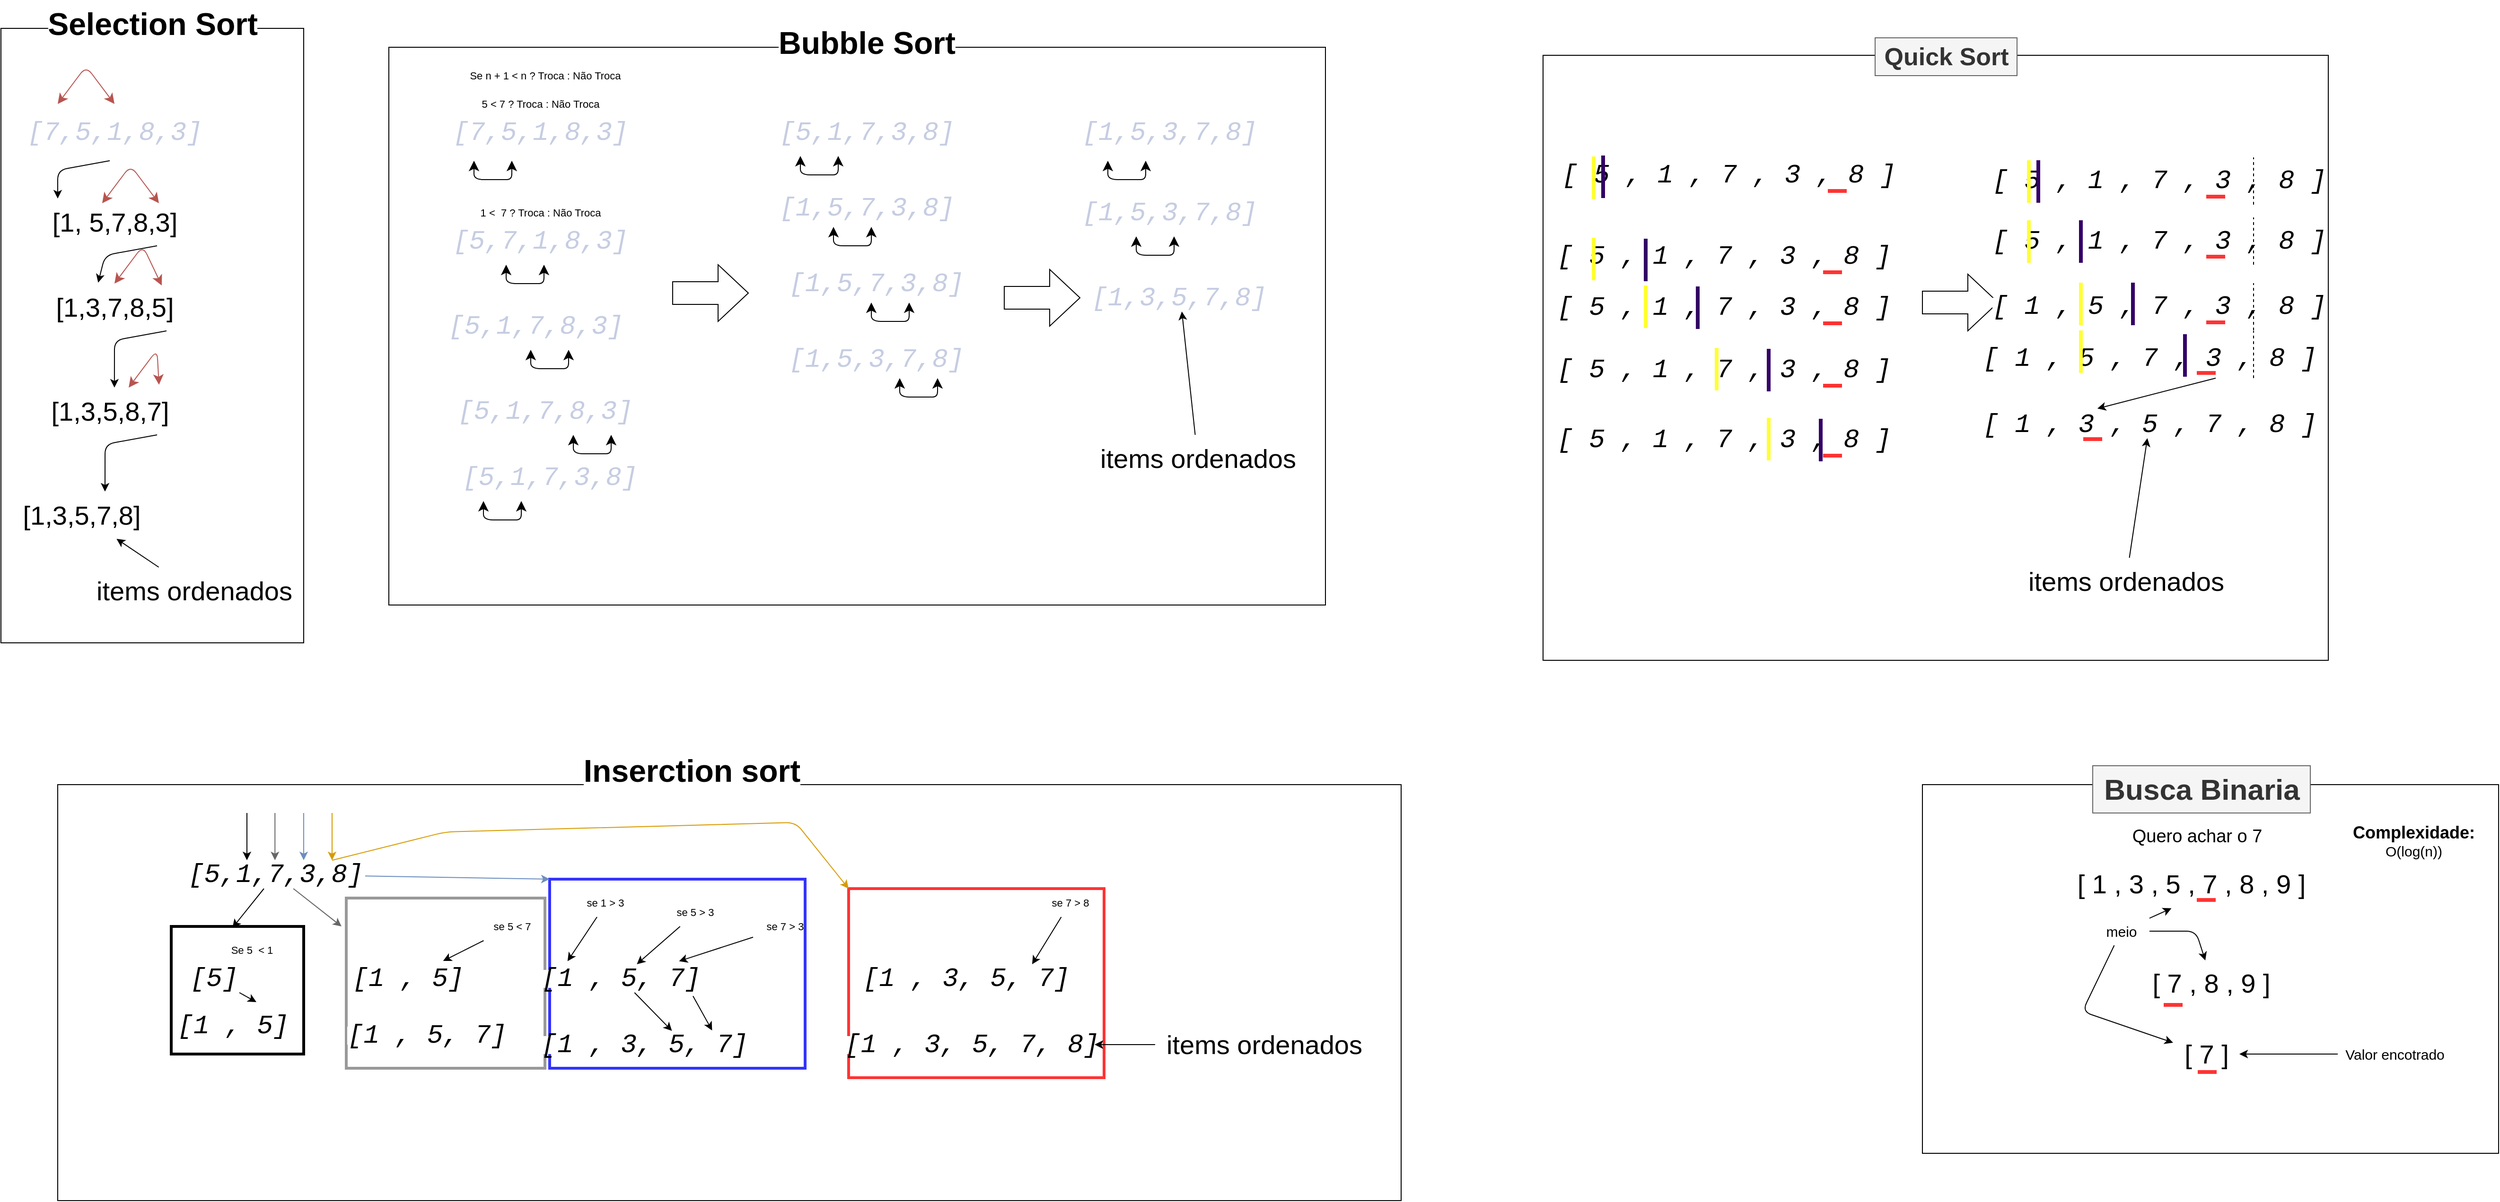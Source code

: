 <mxfile>
    <diagram id="7Xs3Dh6t4O_GCMgbwEb0" name="Página-1">
        <mxGraphModel dx="1800" dy="2355" grid="1" gridSize="10" guides="1" tooltips="1" connect="1" arrows="1" fold="1" page="1" pageScale="1" pageWidth="827" pageHeight="1169" math="0" shadow="0">
            <root>
                <mxCell id="0"/>
                <mxCell id="1" parent="0"/>
                <mxCell id="227" value="" style="whiteSpace=wrap;html=1;labelBackgroundColor=none;labelBorderColor=none;strokeWidth=1;fontSize=18;" parent="1" vertex="1">
                    <mxGeometry x="2241" y="820" width="609" height="390" as="geometry"/>
                </mxCell>
                <mxCell id="204" value="" style="rounded=0;whiteSpace=wrap;html=1;labelBackgroundColor=none;labelBorderColor=none;strokeWidth=1;fontSize=26;" parent="1" vertex="1">
                    <mxGeometry x="1840" y="48.5" width="830" height="640" as="geometry"/>
                </mxCell>
                <mxCell id="131" value="" style="whiteSpace=wrap;html=1;labelBackgroundColor=none;labelBorderColor=none;strokeWidth=1;fontSize=11;" parent="1" vertex="1">
                    <mxGeometry x="270" y="820" width="1420" height="440" as="geometry"/>
                </mxCell>
                <mxCell id="122" value="" style="whiteSpace=wrap;html=1;labelBackgroundColor=default;labelBorderColor=none;fontSize=11;fontColor=default;fillColor=none;strokeWidth=3;" parent="1" vertex="1">
                    <mxGeometry x="390" y="970" width="140" height="135" as="geometry"/>
                </mxCell>
                <mxCell id="123" value="" style="whiteSpace=wrap;html=1;labelBackgroundColor=default;labelBorderColor=none;fontSize=11;fontColor=#333333;fillColor=none;strokeWidth=3;strokeColor=#999999;" parent="1" vertex="1">
                    <mxGeometry x="575" y="940" width="210" height="180" as="geometry"/>
                </mxCell>
                <mxCell id="124" value="" style="whiteSpace=wrap;html=1;labelBackgroundColor=default;labelBorderColor=none;fontSize=11;fontColor=#333333;fillColor=none;strokeWidth=3;strokeColor=#3333FF;" parent="1" vertex="1">
                    <mxGeometry x="790" y="920" width="270" height="200" as="geometry"/>
                </mxCell>
                <mxCell id="125" value="" style="whiteSpace=wrap;html=1;labelBackgroundColor=default;labelBorderColor=none;fontSize=11;fontColor=#333333;fillColor=none;strokeWidth=3;strokeColor=#FF3333;" parent="1" vertex="1">
                    <mxGeometry x="1106" y="930" width="270" height="200" as="geometry"/>
                </mxCell>
                <mxCell id="55" value="" style="whiteSpace=wrap;html=1;labelBackgroundColor=default;labelBorderColor=none;fontSize=11;fontColor=none;" parent="1" vertex="1">
                    <mxGeometry x="210" y="20" width="320" height="650" as="geometry"/>
                </mxCell>
                <mxCell id="54" value="" style="whiteSpace=wrap;html=1;labelBackgroundColor=none;fontSize=11;fontColor=none;labelBorderColor=none;" parent="1" vertex="1">
                    <mxGeometry x="620" y="40" width="990" height="590" as="geometry"/>
                </mxCell>
                <mxCell id="5" value="&lt;div style=&quot;color: rgb(204, 208, 220); font-family: Consolas, &amp;quot;Courier New&amp;quot;, monospace; font-size: 28px; line-height: 19px;&quot;&gt;&lt;span style=&quot;color: rgb(198, 205, 226); font-style: italic; font-size: 28px;&quot;&gt;[7,5,1,8,3]&lt;/span&gt;&lt;/div&gt;" style="text;html=1;align=center;verticalAlign=middle;resizable=0;points=[];autosize=1;strokeColor=none;fillColor=none;fontSize=28;labelBackgroundColor=default;" parent="1" vertex="1">
                    <mxGeometry x="235" y="115" width="190" height="30" as="geometry"/>
                </mxCell>
                <mxCell id="6" value="" style="edgeStyle=none;orthogonalLoop=1;jettySize=auto;html=1;fontSize=28;fontColor=none;" parent="1" edge="1">
                    <mxGeometry width="100" relative="1" as="geometry">
                        <mxPoint x="325" y="160" as="sourcePoint"/>
                        <mxPoint x="270" y="200" as="targetPoint"/>
                        <Array as="points">
                            <mxPoint x="270" y="170"/>
                        </Array>
                    </mxGeometry>
                </mxCell>
                <mxCell id="7" value="[1, 5,7,8,3]" style="text;html=1;align=center;verticalAlign=middle;resizable=0;points=[];autosize=1;strokeColor=none;fillColor=none;fontSize=28;fontColor=none;" parent="1" vertex="1">
                    <mxGeometry x="250" y="200" width="160" height="50" as="geometry"/>
                </mxCell>
                <mxCell id="8" value="" style="edgeStyle=none;orthogonalLoop=1;jettySize=auto;html=1;endArrow=classic;startArrow=classic;endSize=8;startSize=8;fontSize=28;fontColor=none;fillColor=#f8cecc;strokeColor=#b85450;" parent="1" edge="1">
                    <mxGeometry width="100" relative="1" as="geometry">
                        <mxPoint x="270" y="100" as="sourcePoint"/>
                        <mxPoint x="330" y="100" as="targetPoint"/>
                        <Array as="points">
                            <mxPoint x="300" y="60"/>
                        </Array>
                    </mxGeometry>
                </mxCell>
                <mxCell id="9" value="" style="edgeStyle=none;orthogonalLoop=1;jettySize=auto;html=1;fontSize=28;fontColor=none;entryX=0.385;entryY=-0.021;entryDx=0;entryDy=0;entryPerimeter=0;" parent="1" target="10" edge="1">
                    <mxGeometry width="100" relative="1" as="geometry">
                        <mxPoint x="375" y="250" as="sourcePoint"/>
                        <mxPoint x="270" y="290" as="targetPoint"/>
                        <Array as="points">
                            <mxPoint x="320" y="260"/>
                        </Array>
                    </mxGeometry>
                </mxCell>
                <mxCell id="10" value="[1,3,7,8,5]" style="text;html=1;align=center;verticalAlign=middle;resizable=0;points=[];autosize=1;strokeColor=none;fillColor=none;fontSize=28;fontColor=none;" parent="1" vertex="1">
                    <mxGeometry x="255" y="290" width="150" height="50" as="geometry"/>
                </mxCell>
                <mxCell id="11" value="" style="edgeStyle=none;orthogonalLoop=1;jettySize=auto;html=1;fontSize=28;fontColor=none;entryX=0.533;entryY=0;entryDx=0;entryDy=0;entryPerimeter=0;" parent="1" target="12" edge="1">
                    <mxGeometry width="100" relative="1" as="geometry">
                        <mxPoint x="385" y="340" as="sourcePoint"/>
                        <mxPoint x="350" y="379" as="targetPoint"/>
                        <Array as="points">
                            <mxPoint x="330" y="350"/>
                        </Array>
                    </mxGeometry>
                </mxCell>
                <mxCell id="12" value="[1,3,5,8,7]" style="text;html=1;align=center;verticalAlign=middle;resizable=0;points=[];autosize=1;strokeColor=none;fillColor=none;fontSize=28;fontColor=none;" parent="1" vertex="1">
                    <mxGeometry x="250" y="400" width="150" height="50" as="geometry"/>
                </mxCell>
                <mxCell id="13" value="" style="edgeStyle=none;orthogonalLoop=1;jettySize=auto;html=1;endArrow=classic;startArrow=classic;endSize=8;startSize=8;fontSize=28;fontColor=none;fillColor=#f8cecc;strokeColor=#b85450;" parent="1" edge="1">
                    <mxGeometry width="100" relative="1" as="geometry">
                        <mxPoint x="317" y="205" as="sourcePoint"/>
                        <mxPoint x="377" y="205" as="targetPoint"/>
                        <Array as="points">
                            <mxPoint x="347" y="165"/>
                        </Array>
                    </mxGeometry>
                </mxCell>
                <mxCell id="14" value="" style="edgeStyle=none;orthogonalLoop=1;jettySize=auto;html=1;endArrow=classic;startArrow=classic;endSize=8;startSize=8;fontSize=28;fontColor=none;entryX=0.833;entryY=0.04;entryDx=0;entryDy=0;entryPerimeter=0;fillColor=#f8cecc;strokeColor=#b85450;" parent="1" target="10" edge="1">
                    <mxGeometry width="100" relative="1" as="geometry">
                        <mxPoint x="330" y="290" as="sourcePoint"/>
                        <mxPoint x="390" y="290" as="targetPoint"/>
                        <Array as="points">
                            <mxPoint x="360" y="250"/>
                        </Array>
                    </mxGeometry>
                </mxCell>
                <mxCell id="15" value="" style="edgeStyle=none;orthogonalLoop=1;jettySize=auto;html=1;endArrow=classic;startArrow=classic;endSize=8;startSize=8;fontSize=28;fontColor=none;entryX=0.847;entryY=-0.06;entryDx=0;entryDy=0;entryPerimeter=0;fillColor=#f8cecc;strokeColor=#b85450;" parent="1" target="12" edge="1">
                    <mxGeometry width="100" relative="1" as="geometry">
                        <mxPoint x="345" y="400" as="sourcePoint"/>
                        <mxPoint x="405" y="400" as="targetPoint"/>
                        <Array as="points">
                            <mxPoint x="375" y="360"/>
                        </Array>
                    </mxGeometry>
                </mxCell>
                <mxCell id="16" value="" style="edgeStyle=none;orthogonalLoop=1;jettySize=auto;html=1;fontSize=28;fontColor=none;entryX=0.533;entryY=0;entryDx=0;entryDy=0;entryPerimeter=0;" parent="1" edge="1">
                    <mxGeometry width="100" relative="1" as="geometry">
                        <mxPoint x="375.05" y="450" as="sourcePoint"/>
                        <mxPoint x="320.0" y="510" as="targetPoint"/>
                        <Array as="points">
                            <mxPoint x="320.05" y="460"/>
                        </Array>
                    </mxGeometry>
                </mxCell>
                <mxCell id="17" value="[1,3,5,7,8]" style="text;html=1;align=center;verticalAlign=middle;resizable=0;points=[];autosize=1;strokeColor=none;fillColor=none;fontSize=28;fontColor=none;" parent="1" vertex="1">
                    <mxGeometry x="220" y="510" width="150" height="50" as="geometry"/>
                </mxCell>
                <mxCell id="19" style="edgeStyle=none;html=1;fontSize=28;fontColor=none;" parent="1" source="18" target="17" edge="1">
                    <mxGeometry relative="1" as="geometry"/>
                </mxCell>
                <mxCell id="18" value="items ordenados&lt;br&gt;" style="text;html=1;align=center;verticalAlign=middle;resizable=0;points=[];autosize=1;strokeColor=none;fillColor=none;fontSize=28;fontColor=none;" parent="1" vertex="1">
                    <mxGeometry x="299" y="590" width="230" height="50" as="geometry"/>
                </mxCell>
                <mxCell id="20" value="Selection Sort" style="text;html=1;align=center;verticalAlign=middle;resizable=0;points=[];autosize=1;strokeColor=none;fillColor=none;fontSize=33;fontColor=default;fontStyle=1;labelBackgroundColor=default;" parent="1" vertex="1">
                    <mxGeometry x="250" y="-10" width="240" height="50" as="geometry"/>
                </mxCell>
                <mxCell id="21" value="Bubble Sort" style="text;html=1;align=center;verticalAlign=middle;resizable=0;points=[];autosize=1;strokeColor=none;fillColor=none;fontSize=33;fontColor=none;fontStyle=1;labelBackgroundColor=default;" parent="1" vertex="1">
                    <mxGeometry x="1020" y="10" width="210" height="50" as="geometry"/>
                </mxCell>
                <mxCell id="22" value="&lt;div style=&quot;color: rgb(204, 208, 220); font-family: Consolas, &amp;quot;Courier New&amp;quot;, monospace; font-size: 28px; line-height: 19px;&quot;&gt;&lt;span style=&quot;color: rgb(198, 205, 226); font-style: italic; font-size: 28px;&quot;&gt;[7,5,1,8,3]&lt;/span&gt;&lt;/div&gt;" style="text;html=1;align=center;verticalAlign=middle;resizable=0;points=[];autosize=1;strokeColor=none;fillColor=none;fontSize=28;labelBackgroundColor=default;" parent="1" vertex="1">
                    <mxGeometry x="685" y="115" width="190" height="30" as="geometry"/>
                </mxCell>
                <mxCell id="23" value="" style="edgeStyle=none;orthogonalLoop=1;jettySize=auto;html=1;endArrow=classic;startArrow=classic;endSize=8;startSize=8;fontSize=33;fontColor=none;" parent="1" edge="1">
                    <mxGeometry width="100" relative="1" as="geometry">
                        <mxPoint x="710" y="160" as="sourcePoint"/>
                        <mxPoint x="750" y="160" as="targetPoint"/>
                        <Array as="points">
                            <mxPoint x="710" y="180"/>
                            <mxPoint x="730" y="180"/>
                            <mxPoint x="750" y="180"/>
                        </Array>
                    </mxGeometry>
                </mxCell>
                <mxCell id="24" value="&lt;div style=&quot;color: rgb(204, 208, 220); font-family: Consolas, &amp;quot;Courier New&amp;quot;, monospace; font-size: 28px; line-height: 19px;&quot;&gt;&lt;span style=&quot;color: rgb(198, 205, 226); font-style: italic; font-size: 28px;&quot;&gt;[5,7,1,8,3]&lt;/span&gt;&lt;/div&gt;" style="text;html=1;align=center;verticalAlign=middle;resizable=0;points=[];autosize=1;strokeColor=none;fillColor=none;fontSize=28;labelBackgroundColor=default;" parent="1" vertex="1">
                    <mxGeometry x="685" y="230" width="190" height="30" as="geometry"/>
                </mxCell>
                <mxCell id="25" value="5 &amp;lt; 7 ? Troca : Não Troca" style="text;html=1;align=center;verticalAlign=middle;resizable=0;points=[];autosize=1;strokeColor=none;fillColor=none;fontSize=11;fontColor=none;" parent="1" vertex="1">
                    <mxGeometry x="705" y="85" width="150" height="30" as="geometry"/>
                </mxCell>
                <mxCell id="26" value="" style="edgeStyle=none;orthogonalLoop=1;jettySize=auto;html=1;endArrow=classic;startArrow=classic;endSize=8;startSize=8;fontSize=33;fontColor=none;" parent="1" edge="1">
                    <mxGeometry width="100" relative="1" as="geometry">
                        <mxPoint x="744" y="270" as="sourcePoint"/>
                        <mxPoint x="784" y="270" as="targetPoint"/>
                        <Array as="points">
                            <mxPoint x="744" y="290"/>
                            <mxPoint x="764" y="290"/>
                            <mxPoint x="784" y="290"/>
                        </Array>
                    </mxGeometry>
                </mxCell>
                <mxCell id="27" value="1 &amp;lt;&amp;nbsp; 7 ? Troca : Não Troca" style="text;html=1;align=center;verticalAlign=middle;resizable=0;points=[];autosize=1;strokeColor=none;fillColor=none;fontSize=11;fontColor=none;" parent="1" vertex="1">
                    <mxGeometry x="705" y="200" width="150" height="30" as="geometry"/>
                </mxCell>
                <mxCell id="28" value="Se n + 1 &amp;lt; n ? Troca : Não Troca" style="text;html=1;align=center;verticalAlign=middle;resizable=0;points=[];autosize=1;strokeColor=none;fillColor=none;fontSize=11;fontColor=none;" parent="1" vertex="1">
                    <mxGeometry x="695" y="55" width="180" height="30" as="geometry"/>
                </mxCell>
                <mxCell id="29" value="&lt;div style=&quot;color: rgb(204, 208, 220); font-family: Consolas, &amp;quot;Courier New&amp;quot;, monospace; font-size: 28px; line-height: 19px;&quot;&gt;&lt;span style=&quot;color: rgb(198, 205, 226); font-style: italic; font-size: 28px;&quot;&gt;[5,1,7,8,3]&lt;/span&gt;&lt;/div&gt;" style="text;html=1;align=center;verticalAlign=middle;resizable=0;points=[];autosize=1;strokeColor=none;fillColor=none;fontSize=28;labelBackgroundColor=default;" parent="1" vertex="1">
                    <mxGeometry x="680" y="320" width="190" height="30" as="geometry"/>
                </mxCell>
                <mxCell id="30" value="" style="edgeStyle=none;orthogonalLoop=1;jettySize=auto;html=1;endArrow=classic;startArrow=classic;endSize=8;startSize=8;fontSize=33;fontColor=none;" parent="1" edge="1">
                    <mxGeometry width="100" relative="1" as="geometry">
                        <mxPoint x="770" y="360" as="sourcePoint"/>
                        <mxPoint x="810" y="360" as="targetPoint"/>
                        <Array as="points">
                            <mxPoint x="770" y="380"/>
                            <mxPoint x="790" y="380"/>
                            <mxPoint x="810" y="380"/>
                        </Array>
                    </mxGeometry>
                </mxCell>
                <mxCell id="31" value="&lt;div style=&quot;color: rgb(204, 208, 220); font-family: Consolas, &amp;quot;Courier New&amp;quot;, monospace; font-size: 28px; line-height: 19px;&quot;&gt;&lt;span style=&quot;color: rgb(198, 205, 226); font-style: italic; font-size: 28px;&quot;&gt;[5,1,7,8,3]&lt;/span&gt;&lt;/div&gt;" style="text;html=1;align=center;verticalAlign=middle;resizable=0;points=[];autosize=1;strokeColor=none;fillColor=none;fontSize=28;labelBackgroundColor=default;" parent="1" vertex="1">
                    <mxGeometry x="690" y="410" width="190" height="30" as="geometry"/>
                </mxCell>
                <mxCell id="32" value="" style="edgeStyle=none;orthogonalLoop=1;jettySize=auto;html=1;endArrow=classic;startArrow=classic;endSize=8;startSize=8;fontSize=33;fontColor=none;" parent="1" edge="1">
                    <mxGeometry width="100" relative="1" as="geometry">
                        <mxPoint x="815" y="450" as="sourcePoint"/>
                        <mxPoint x="855" y="450" as="targetPoint"/>
                        <Array as="points">
                            <mxPoint x="815" y="470"/>
                            <mxPoint x="835" y="470"/>
                            <mxPoint x="855" y="470"/>
                        </Array>
                    </mxGeometry>
                </mxCell>
                <mxCell id="33" value="&lt;div style=&quot;color: rgb(204, 208, 220); font-family: Consolas, &amp;quot;Courier New&amp;quot;, monospace; font-size: 28px; line-height: 19px;&quot;&gt;&lt;span style=&quot;color: rgb(198, 205, 226); font-style: italic; font-size: 28px;&quot;&gt;[5,1,7,3,8]&lt;/span&gt;&lt;/div&gt;" style="text;html=1;align=center;verticalAlign=middle;resizable=0;points=[];autosize=1;strokeColor=none;fillColor=none;fontSize=28;labelBackgroundColor=default;" parent="1" vertex="1">
                    <mxGeometry x="695" y="480" width="190" height="30" as="geometry"/>
                </mxCell>
                <mxCell id="34" value="" style="edgeStyle=none;orthogonalLoop=1;jettySize=auto;html=1;endArrow=classic;startArrow=classic;endSize=8;startSize=8;fontSize=33;fontColor=none;" parent="1" edge="1">
                    <mxGeometry width="100" relative="1" as="geometry">
                        <mxPoint x="720" y="520" as="sourcePoint"/>
                        <mxPoint x="760" y="520" as="targetPoint"/>
                        <Array as="points">
                            <mxPoint x="720" y="540"/>
                            <mxPoint x="740" y="540"/>
                            <mxPoint x="760" y="540"/>
                        </Array>
                    </mxGeometry>
                </mxCell>
                <mxCell id="35" value="" style="shape=singleArrow;whiteSpace=wrap;html=1;arrowWidth=0.4;arrowSize=0.4;labelBackgroundColor=default;fontSize=11;fontColor=none;" parent="1" vertex="1">
                    <mxGeometry x="920" y="270" width="80" height="60" as="geometry"/>
                </mxCell>
                <mxCell id="36" value="&lt;div style=&quot;color: rgb(204, 208, 220); font-family: Consolas, &amp;quot;Courier New&amp;quot;, monospace; font-size: 28px; line-height: 19px;&quot;&gt;&lt;span style=&quot;color: rgb(198, 205, 226); font-style: italic; font-size: 28px;&quot;&gt;[5,1,7,3,8]&lt;/span&gt;&lt;/div&gt;" style="text;html=1;align=center;verticalAlign=middle;resizable=0;points=[];autosize=1;strokeColor=none;fillColor=none;fontSize=28;labelBackgroundColor=default;" parent="1" vertex="1">
                    <mxGeometry x="1030" y="115" width="190" height="30" as="geometry"/>
                </mxCell>
                <mxCell id="37" value="" style="edgeStyle=none;orthogonalLoop=1;jettySize=auto;html=1;endArrow=classic;startArrow=classic;endSize=8;startSize=8;fontSize=33;fontColor=none;" parent="1" edge="1">
                    <mxGeometry width="100" relative="1" as="geometry">
                        <mxPoint x="1055" y="155" as="sourcePoint"/>
                        <mxPoint x="1095" y="155" as="targetPoint"/>
                        <Array as="points">
                            <mxPoint x="1055" y="175"/>
                            <mxPoint x="1075" y="175"/>
                            <mxPoint x="1095" y="175"/>
                        </Array>
                    </mxGeometry>
                </mxCell>
                <mxCell id="38" value="&lt;div style=&quot;color: rgb(204, 208, 220); font-family: Consolas, &amp;quot;Courier New&amp;quot;, monospace; font-size: 28px; line-height: 19px;&quot;&gt;&lt;span style=&quot;color: rgb(198, 205, 226); font-style: italic; font-size: 28px;&quot;&gt;[1,5,7,3,8]&lt;/span&gt;&lt;/div&gt;" style="text;html=1;align=center;verticalAlign=middle;resizable=0;points=[];autosize=1;strokeColor=none;fillColor=none;fontSize=28;labelBackgroundColor=default;" parent="1" vertex="1">
                    <mxGeometry x="1030" y="195" width="190" height="30" as="geometry"/>
                </mxCell>
                <mxCell id="39" value="" style="edgeStyle=none;orthogonalLoop=1;jettySize=auto;html=1;endArrow=classic;startArrow=classic;endSize=8;startSize=8;fontSize=33;fontColor=none;" parent="1" edge="1">
                    <mxGeometry width="100" relative="1" as="geometry">
                        <mxPoint x="1090" y="230" as="sourcePoint"/>
                        <mxPoint x="1130" y="230" as="targetPoint"/>
                        <Array as="points">
                            <mxPoint x="1090" y="250"/>
                            <mxPoint x="1110" y="250"/>
                            <mxPoint x="1130" y="250"/>
                        </Array>
                    </mxGeometry>
                </mxCell>
                <mxCell id="41" value="&lt;div style=&quot;color: rgb(204, 208, 220); font-family: Consolas, &amp;quot;Courier New&amp;quot;, monospace; font-size: 28px; line-height: 19px;&quot;&gt;&lt;span style=&quot;color: rgb(198, 205, 226); font-style: italic; font-size: 28px;&quot;&gt;[1,5,7,3,8]&lt;/span&gt;&lt;/div&gt;" style="text;html=1;align=center;verticalAlign=middle;resizable=0;points=[];autosize=1;strokeColor=none;fillColor=none;fontSize=28;labelBackgroundColor=default;" parent="1" vertex="1">
                    <mxGeometry x="1040" y="275" width="190" height="30" as="geometry"/>
                </mxCell>
                <mxCell id="42" value="" style="edgeStyle=none;orthogonalLoop=1;jettySize=auto;html=1;endArrow=classic;startArrow=classic;endSize=8;startSize=8;fontSize=33;fontColor=none;" parent="1" edge="1">
                    <mxGeometry width="100" relative="1" as="geometry">
                        <mxPoint x="1130" y="310" as="sourcePoint"/>
                        <mxPoint x="1170" y="310" as="targetPoint"/>
                        <Array as="points">
                            <mxPoint x="1130" y="330"/>
                            <mxPoint x="1150" y="330"/>
                            <mxPoint x="1170" y="330"/>
                        </Array>
                    </mxGeometry>
                </mxCell>
                <mxCell id="43" value="&lt;div style=&quot;color: rgb(204, 208, 220); font-family: Consolas, &amp;quot;Courier New&amp;quot;, monospace; font-size: 28px; line-height: 19px;&quot;&gt;&lt;span style=&quot;color: rgb(198, 205, 226); font-style: italic; font-size: 28px;&quot;&gt;[1,5,3,7,8]&lt;/span&gt;&lt;/div&gt;" style="text;html=1;align=center;verticalAlign=middle;resizable=0;points=[];autosize=1;strokeColor=none;fillColor=none;fontSize=28;labelBackgroundColor=default;" parent="1" vertex="1">
                    <mxGeometry x="1040" y="355" width="190" height="30" as="geometry"/>
                </mxCell>
                <mxCell id="44" value="" style="edgeStyle=none;orthogonalLoop=1;jettySize=auto;html=1;endArrow=classic;startArrow=classic;endSize=8;startSize=8;fontSize=33;fontColor=none;" parent="1" edge="1">
                    <mxGeometry width="100" relative="1" as="geometry">
                        <mxPoint x="1160" y="390" as="sourcePoint"/>
                        <mxPoint x="1200" y="390" as="targetPoint"/>
                        <Array as="points">
                            <mxPoint x="1160" y="410"/>
                            <mxPoint x="1180" y="410"/>
                            <mxPoint x="1200" y="410"/>
                        </Array>
                    </mxGeometry>
                </mxCell>
                <mxCell id="45" value="" style="shape=singleArrow;whiteSpace=wrap;html=1;arrowWidth=0.4;arrowSize=0.4;labelBackgroundColor=default;fontSize=11;fontColor=none;" parent="1" vertex="1">
                    <mxGeometry x="1270.5" y="275" width="80" height="60" as="geometry"/>
                </mxCell>
                <mxCell id="46" value="&lt;div style=&quot;color: rgb(204, 208, 220); font-family: Consolas, &amp;quot;Courier New&amp;quot;, monospace; font-size: 28px; line-height: 19px;&quot;&gt;&lt;span style=&quot;color: rgb(198, 205, 226); font-style: italic; font-size: 28px;&quot;&gt;[1,5,3,7,8]&lt;/span&gt;&lt;/div&gt;" style="text;html=1;align=center;verticalAlign=middle;resizable=0;points=[];autosize=1;strokeColor=none;fillColor=none;fontSize=28;labelBackgroundColor=default;" parent="1" vertex="1">
                    <mxGeometry x="1350" y="115" width="190" height="30" as="geometry"/>
                </mxCell>
                <mxCell id="47" value="" style="edgeStyle=none;orthogonalLoop=1;jettySize=auto;html=1;endArrow=classic;startArrow=classic;endSize=8;startSize=8;fontSize=33;fontColor=none;" parent="1" edge="1">
                    <mxGeometry width="100" relative="1" as="geometry">
                        <mxPoint x="1380.0" y="160" as="sourcePoint"/>
                        <mxPoint x="1420.0" y="160" as="targetPoint"/>
                        <Array as="points">
                            <mxPoint x="1380" y="180"/>
                            <mxPoint x="1400" y="180"/>
                            <mxPoint x="1420" y="180"/>
                        </Array>
                    </mxGeometry>
                </mxCell>
                <mxCell id="48" value="&lt;div style=&quot;color: rgb(204, 208, 220); font-family: Consolas, &amp;quot;Courier New&amp;quot;, monospace; font-size: 28px; line-height: 19px;&quot;&gt;&lt;span style=&quot;color: rgb(198, 205, 226); font-style: italic; font-size: 28px;&quot;&gt;[1,5,3,7,8]&lt;/span&gt;&lt;/div&gt;" style="text;html=1;align=center;verticalAlign=middle;resizable=0;points=[];autosize=1;strokeColor=none;fillColor=none;fontSize=28;labelBackgroundColor=default;" parent="1" vertex="1">
                    <mxGeometry x="1350" y="200" width="190" height="30" as="geometry"/>
                </mxCell>
                <mxCell id="49" value="" style="edgeStyle=none;orthogonalLoop=1;jettySize=auto;html=1;endArrow=classic;startArrow=classic;endSize=8;startSize=8;fontSize=33;fontColor=none;" parent="1" edge="1">
                    <mxGeometry width="100" relative="1" as="geometry">
                        <mxPoint x="1410" y="240" as="sourcePoint"/>
                        <mxPoint x="1450" y="240" as="targetPoint"/>
                        <Array as="points">
                            <mxPoint x="1410" y="260"/>
                            <mxPoint x="1430" y="260"/>
                            <mxPoint x="1450" y="260"/>
                        </Array>
                    </mxGeometry>
                </mxCell>
                <mxCell id="50" value="&lt;div style=&quot;color: rgb(204, 208, 220); font-family: Consolas, &amp;quot;Courier New&amp;quot;, monospace; font-size: 28px; line-height: 19px;&quot;&gt;&lt;span style=&quot;color: rgb(198, 205, 226); font-style: italic; font-size: 28px;&quot;&gt;[1,3,5,7,8]&lt;/span&gt;&lt;/div&gt;" style="text;html=1;align=center;verticalAlign=middle;resizable=0;points=[];autosize=1;strokeColor=none;fillColor=none;fontSize=28;labelBackgroundColor=default;" parent="1" vertex="1">
                    <mxGeometry x="1360" y="290" width="190" height="30" as="geometry"/>
                </mxCell>
                <mxCell id="53" style="edgeStyle=none;html=1;entryX=0.517;entryY=0.984;entryDx=0;entryDy=0;entryPerimeter=0;fontSize=11;fontColor=none;" parent="1" source="52" target="50" edge="1">
                    <mxGeometry relative="1" as="geometry"/>
                </mxCell>
                <mxCell id="52" value="items ordenados&lt;br&gt;" style="text;html=1;align=center;verticalAlign=middle;resizable=0;points=[];autosize=1;strokeColor=none;fillColor=none;fontSize=28;fontColor=none;" parent="1" vertex="1">
                    <mxGeometry x="1360" y="450" width="230" height="50" as="geometry"/>
                </mxCell>
                <mxCell id="58" value="Inserction sort" style="text;html=1;align=center;verticalAlign=middle;resizable=0;points=[];autosize=1;strokeColor=none;fillColor=none;fontSize=33;fontColor=none;fontStyle=1;labelBackgroundColor=default;" parent="1" vertex="1">
                    <mxGeometry x="815" y="780" width="250" height="50" as="geometry"/>
                </mxCell>
                <mxCell id="127" style="edgeStyle=none;html=1;entryX=0.462;entryY=0.011;entryDx=0;entryDy=0;entryPerimeter=0;fontSize=11;fontColor=default;" parent="1" source="89" target="122" edge="1">
                    <mxGeometry relative="1" as="geometry"/>
                </mxCell>
                <mxCell id="128" style="edgeStyle=none;html=1;fontSize=11;fontColor=default;fillColor=#f5f5f5;strokeColor=#666666;" parent="1" source="89" edge="1">
                    <mxGeometry relative="1" as="geometry">
                        <mxPoint x="570" y="970" as="targetPoint"/>
                    </mxGeometry>
                </mxCell>
                <mxCell id="129" style="edgeStyle=none;html=1;entryX=0;entryY=0;entryDx=0;entryDy=0;fontSize=11;fontColor=default;fillColor=#dae8fc;strokeColor=#6c8ebf;" parent="1" source="89" target="124" edge="1">
                    <mxGeometry relative="1" as="geometry"/>
                </mxCell>
                <mxCell id="130" style="edgeStyle=none;html=1;fontSize=11;fontColor=default;entryX=0;entryY=0;entryDx=0;entryDy=0;fillColor=#ffe6cc;strokeColor=#d79b00;" parent="1" source="89" target="125" edge="1">
                    <mxGeometry relative="1" as="geometry">
                        <mxPoint x="920" y="890" as="targetPoint"/>
                        <Array as="points">
                            <mxPoint x="680" y="870"/>
                            <mxPoint x="1050" y="860"/>
                        </Array>
                    </mxGeometry>
                </mxCell>
                <mxCell id="89" value="&lt;div style=&quot;font-family: Consolas, &amp;quot;Courier New&amp;quot;, monospace; font-size: 28px; line-height: 19px;&quot;&gt;&lt;span style=&quot;font-style: italic; font-size: 28px;&quot;&gt;[5,1,7,3,8]&lt;/span&gt;&lt;/div&gt;" style="text;html=1;align=center;verticalAlign=middle;resizable=0;points=[];autosize=1;strokeColor=none;fillColor=none;fontSize=28;labelBackgroundColor=default;fontColor=default;" parent="1" vertex="1">
                    <mxGeometry x="405" y="900" width="190" height="30" as="geometry"/>
                </mxCell>
                <mxCell id="96" style="edgeStyle=none;html=1;fontSize=11;fontColor=default;" parent="1" source="90" edge="1">
                    <mxGeometry relative="1" as="geometry">
                        <mxPoint x="480" y="1050" as="targetPoint"/>
                    </mxGeometry>
                </mxCell>
                <mxCell id="90" value="&lt;div style=&quot;font-family: Consolas, &amp;quot;Courier New&amp;quot;, monospace; font-size: 28px; line-height: 19px;&quot;&gt;&lt;span style=&quot;font-style: italic; font-size: 28px;&quot;&gt;[5]&lt;/span&gt;&lt;/div&gt;" style="text;html=1;align=center;verticalAlign=middle;resizable=0;points=[];autosize=1;strokeColor=none;fillColor=none;fontSize=28;labelBackgroundColor=default;fontColor=default;" parent="1" vertex="1">
                    <mxGeometry x="400" y="1010" width="70" height="30" as="geometry"/>
                </mxCell>
                <mxCell id="93" value="" style="edgeStyle=none;orthogonalLoop=1;jettySize=auto;html=1;fontSize=11;fontColor=default;" parent="1" edge="1">
                    <mxGeometry width="100" relative="1" as="geometry">
                        <mxPoint x="470" y="850" as="sourcePoint"/>
                        <mxPoint x="470" y="900" as="targetPoint"/>
                        <Array as="points"/>
                    </mxGeometry>
                </mxCell>
                <mxCell id="94" value="Se 5&amp;nbsp; &amp;lt; 1" style="text;html=1;align=center;verticalAlign=middle;resizable=0;points=[];autosize=1;strokeColor=none;fillColor=none;fontSize=11;fontColor=default;" parent="1" vertex="1">
                    <mxGeometry x="440" y="980" width="70" height="30" as="geometry"/>
                </mxCell>
                <mxCell id="95" value="&lt;div style=&quot;font-family: Consolas, &amp;quot;Courier New&amp;quot;, monospace; font-size: 28px; line-height: 19px;&quot;&gt;&lt;span style=&quot;font-style: italic; font-size: 28px;&quot;&gt;[1 , 5]&lt;/span&gt;&lt;/div&gt;" style="text;html=1;align=center;verticalAlign=middle;resizable=0;points=[];autosize=1;strokeColor=none;fillColor=none;fontSize=28;labelBackgroundColor=default;fontColor=default;" parent="1" vertex="1">
                    <mxGeometry x="390" y="1060" width="130" height="30" as="geometry"/>
                </mxCell>
                <mxCell id="97" value="" style="edgeStyle=none;orthogonalLoop=1;jettySize=auto;html=1;fontSize=11;fontColor=default;fillColor=#f5f5f5;strokeColor=#666666;" parent="1" edge="1">
                    <mxGeometry width="100" relative="1" as="geometry">
                        <mxPoint x="499.63" y="850" as="sourcePoint"/>
                        <mxPoint x="499.63" y="900" as="targetPoint"/>
                        <Array as="points"/>
                    </mxGeometry>
                </mxCell>
                <mxCell id="99" value="&lt;div style=&quot;font-family: Consolas, &amp;quot;Courier New&amp;quot;, monospace; font-size: 28px; line-height: 19px;&quot;&gt;&lt;span style=&quot;font-style: italic; font-size: 28px;&quot;&gt;[1 , 5]&lt;/span&gt;&lt;/div&gt;" style="text;html=1;align=center;verticalAlign=middle;resizable=0;points=[];autosize=1;strokeColor=none;fillColor=none;fontSize=28;labelBackgroundColor=default;fontColor=default;" parent="1" vertex="1">
                    <mxGeometry x="575" y="1010" width="130" height="30" as="geometry"/>
                </mxCell>
                <mxCell id="101" style="edgeStyle=none;html=1;entryX=0.787;entryY=-0.115;entryDx=0;entryDy=0;entryPerimeter=0;fontSize=11;fontColor=default;" parent="1" source="100" target="99" edge="1">
                    <mxGeometry relative="1" as="geometry"/>
                </mxCell>
                <mxCell id="100" value="se 5 &amp;lt; 7" style="text;html=1;align=center;verticalAlign=middle;resizable=0;points=[];autosize=1;strokeColor=none;fillColor=none;fontSize=11;fontColor=default;" parent="1" vertex="1">
                    <mxGeometry x="720" y="955" width="60" height="30" as="geometry"/>
                </mxCell>
                <mxCell id="102" value="&lt;div style=&quot;font-family: Consolas, &amp;quot;Courier New&amp;quot;, monospace; font-size: 28px; line-height: 19px;&quot;&gt;&lt;span style=&quot;font-style: italic; font-size: 28px;&quot;&gt;[1 , 5, 7]&lt;/span&gt;&lt;/div&gt;" style="text;html=1;align=center;verticalAlign=middle;resizable=0;points=[];autosize=1;strokeColor=none;fillColor=none;fontSize=28;labelBackgroundColor=default;fontColor=default;" parent="1" vertex="1">
                    <mxGeometry x="575" y="1070" width="170" height="30" as="geometry"/>
                </mxCell>
                <mxCell id="103" value="" style="edgeStyle=none;orthogonalLoop=1;jettySize=auto;html=1;fontSize=11;fontColor=default;fillColor=#dae8fc;strokeColor=#6c8ebf;" parent="1" edge="1">
                    <mxGeometry width="100" relative="1" as="geometry">
                        <mxPoint x="530.0" y="850" as="sourcePoint"/>
                        <mxPoint x="530.0" y="900" as="targetPoint"/>
                        <Array as="points"/>
                    </mxGeometry>
                </mxCell>
                <mxCell id="112" style="edgeStyle=none;html=1;entryX=0.633;entryY=0.016;entryDx=0;entryDy=0;entryPerimeter=0;fontSize=11;fontColor=default;" parent="1" source="104" target="111" edge="1">
                    <mxGeometry relative="1" as="geometry"/>
                </mxCell>
                <mxCell id="104" value="&lt;div style=&quot;font-family: Consolas, &amp;quot;Courier New&amp;quot;, monospace; font-size: 28px; line-height: 19px;&quot;&gt;&lt;span style=&quot;font-style: italic; font-size: 28px;&quot;&gt;[1 , 5, 7]&lt;/span&gt;&lt;/div&gt;" style="text;html=1;align=center;verticalAlign=middle;resizable=0;points=[];autosize=1;strokeColor=none;fillColor=none;fontSize=28;labelBackgroundColor=default;fontColor=default;" parent="1" vertex="1">
                    <mxGeometry x="780" y="1010" width="170" height="30" as="geometry"/>
                </mxCell>
                <mxCell id="106" style="edgeStyle=none;html=1;entryX=0.863;entryY=-0.107;entryDx=0;entryDy=0;entryPerimeter=0;fontSize=11;fontColor=default;" parent="1" source="105" target="104" edge="1">
                    <mxGeometry relative="1" as="geometry"/>
                </mxCell>
                <mxCell id="105" value="se 7 &amp;gt; 3&amp;nbsp;" style="text;html=1;align=center;verticalAlign=middle;resizable=0;points=[];autosize=1;strokeColor=none;fillColor=none;fontSize=11;fontColor=default;" parent="1" vertex="1">
                    <mxGeometry x="1005" y="955" width="70" height="30" as="geometry"/>
                </mxCell>
                <mxCell id="108" style="edgeStyle=none;html=1;fontSize=11;fontColor=default;" parent="1" source="107" target="104" edge="1">
                    <mxGeometry relative="1" as="geometry"/>
                </mxCell>
                <mxCell id="107" value="se 5 &amp;gt; 3&amp;nbsp;" style="text;html=1;align=center;verticalAlign=middle;resizable=0;points=[];autosize=1;strokeColor=none;fillColor=none;fontSize=11;fontColor=default;" parent="1" vertex="1">
                    <mxGeometry x="910" y="940" width="70" height="30" as="geometry"/>
                </mxCell>
                <mxCell id="110" style="edgeStyle=none;html=1;entryX=0.17;entryY=-0.107;entryDx=0;entryDy=0;entryPerimeter=0;fontSize=11;fontColor=default;" parent="1" source="109" target="104" edge="1">
                    <mxGeometry relative="1" as="geometry"/>
                </mxCell>
                <mxCell id="109" value="se 1 &amp;gt; 3&amp;nbsp;" style="text;html=1;align=center;verticalAlign=middle;resizable=0;points=[];autosize=1;strokeColor=none;fillColor=none;fontSize=11;fontColor=default;" parent="1" vertex="1">
                    <mxGeometry x="815" y="930" width="70" height="30" as="geometry"/>
                </mxCell>
                <mxCell id="111" value="&lt;div style=&quot;font-family: Consolas, &amp;quot;Courier New&amp;quot;, monospace; font-size: 28px; line-height: 19px;&quot;&gt;&lt;span style=&quot;font-style: italic; font-size: 28px;&quot;&gt;[1 , 3, 5, 7]&lt;/span&gt;&lt;/div&gt;" style="text;html=1;align=center;verticalAlign=middle;resizable=0;points=[];autosize=1;strokeColor=none;fillColor=none;fontSize=28;labelBackgroundColor=default;fontColor=default;" parent="1" vertex="1">
                    <mxGeometry x="780" y="1080" width="220" height="30" as="geometry"/>
                </mxCell>
                <mxCell id="114" style="edgeStyle=none;html=1;entryX=0.863;entryY=-0.107;entryDx=0;entryDy=0;entryPerimeter=0;fontSize=11;fontColor=default;exitX=0.95;exitY=1.121;exitDx=0;exitDy=0;exitPerimeter=0;" parent="1" source="104" edge="1">
                    <mxGeometry relative="1" as="geometry">
                        <mxPoint x="1040" y="1054.576" as="sourcePoint"/>
                        <mxPoint x="961.71" y="1080" as="targetPoint"/>
                    </mxGeometry>
                </mxCell>
                <mxCell id="115" value="" style="edgeStyle=none;orthogonalLoop=1;jettySize=auto;html=1;fontSize=11;fontColor=default;fillColor=#ffe6cc;strokeColor=#d79b00;" parent="1" edge="1">
                    <mxGeometry width="100" relative="1" as="geometry">
                        <mxPoint x="560" y="850" as="sourcePoint"/>
                        <mxPoint x="560" y="900" as="targetPoint"/>
                        <Array as="points"/>
                    </mxGeometry>
                </mxCell>
                <mxCell id="116" value="&lt;div style=&quot;font-family: Consolas, &amp;quot;Courier New&amp;quot;, monospace; font-size: 28px; line-height: 19px;&quot;&gt;&lt;span style=&quot;font-style: italic; font-size: 28px;&quot;&gt;[1 , 3, 5, 7]&lt;/span&gt;&lt;/div&gt;" style="text;html=1;align=center;verticalAlign=middle;resizable=0;points=[];autosize=1;strokeColor=none;fillColor=none;fontSize=28;labelBackgroundColor=default;fontColor=default;" parent="1" vertex="1">
                    <mxGeometry x="1120" y="1010" width="220" height="30" as="geometry"/>
                </mxCell>
                <mxCell id="118" style="edgeStyle=none;html=1;fontSize=11;fontColor=default;entryX=0.818;entryY=0;entryDx=0;entryDy=0;entryPerimeter=0;" parent="1" source="117" target="116" edge="1">
                    <mxGeometry relative="1" as="geometry"/>
                </mxCell>
                <mxCell id="117" value="se 7 &amp;gt; 8" style="text;html=1;align=center;verticalAlign=middle;resizable=0;points=[];autosize=1;strokeColor=none;fillColor=none;fontSize=11;fontColor=default;" parent="1" vertex="1">
                    <mxGeometry x="1310" y="930" width="60" height="30" as="geometry"/>
                </mxCell>
                <mxCell id="119" value="&lt;div style=&quot;font-family: Consolas, &amp;quot;Courier New&amp;quot;, monospace; font-size: 28px; line-height: 19px;&quot;&gt;&lt;span style=&quot;font-style: italic; font-size: 28px;&quot;&gt;[1 , 3, 5, 7, 8]&lt;/span&gt;&lt;/div&gt;" style="text;html=1;align=center;verticalAlign=middle;resizable=0;points=[];autosize=1;strokeColor=none;fillColor=none;fontSize=28;labelBackgroundColor=default;fontColor=default;" parent="1" vertex="1">
                    <mxGeometry x="1106" y="1080" width="260" height="30" as="geometry"/>
                </mxCell>
                <mxCell id="121" style="edgeStyle=none;html=1;fontSize=11;fontColor=default;" parent="1" source="120" target="119" edge="1">
                    <mxGeometry relative="1" as="geometry"/>
                </mxCell>
                <mxCell id="120" value="items ordenados&lt;br&gt;" style="text;html=1;align=center;verticalAlign=middle;resizable=0;points=[];autosize=1;strokeColor=none;fillColor=none;fontSize=28;fontColor=none;" parent="1" vertex="1">
                    <mxGeometry x="1430" y="1070" width="230" height="50" as="geometry"/>
                </mxCell>
                <mxCell id="133" value="Quick Sort" style="text;html=1;align=center;verticalAlign=middle;resizable=0;points=[];autosize=1;fontSize=26;fontStyle=1;fillColor=#f5f5f5;fontColor=#333333;strokeColor=#666666;" parent="1" vertex="1">
                    <mxGeometry x="2191" y="30" width="150" height="40" as="geometry"/>
                </mxCell>
                <mxCell id="134" value="&lt;div style=&quot;font-family: Consolas, &amp;quot;Courier New&amp;quot;, monospace; font-size: 28px; line-height: 19px;&quot;&gt;&lt;span style=&quot;font-style: italic; font-size: 28px;&quot;&gt;[ 5 , 1 , 7 , 3 , 8 ]&lt;/span&gt;&lt;/div&gt;" style="text;html=1;align=center;verticalAlign=middle;resizable=0;points=[];autosize=1;strokeColor=none;fillColor=none;fontSize=28;labelBackgroundColor=default;fontColor=default;" parent="1" vertex="1">
                    <mxGeometry x="1866" y="160" width="340" height="30" as="geometry"/>
                </mxCell>
                <mxCell id="137" value="" style="whiteSpace=wrap;html=1;labelBackgroundColor=none;labelBorderColor=none;strokeColor=none;strokeWidth=1;fontSize=26;fontColor=default;fillColor=#FF3333;" parent="1" vertex="1">
                    <mxGeometry x="2141" y="190" width="20" height="4" as="geometry"/>
                </mxCell>
                <mxCell id="139" value="" style="whiteSpace=wrap;html=1;labelBackgroundColor=none;labelBorderColor=none;strokeColor=none;strokeWidth=1;fontSize=26;fontColor=default;fillColor=#FFFF33;rotation=-90;" parent="1" vertex="1">
                    <mxGeometry x="1871" y="176" width="45" height="4" as="geometry"/>
                </mxCell>
                <mxCell id="140" value="" style="whiteSpace=wrap;html=1;labelBackgroundColor=none;labelBorderColor=none;strokeColor=none;strokeWidth=1;fontSize=26;fontColor=default;fillColor=#330066;rotation=-90;" parent="1" vertex="1">
                    <mxGeometry x="1881" y="175" width="45" height="4" as="geometry"/>
                </mxCell>
                <mxCell id="141" value="&lt;div style=&quot;font-family: Consolas, &amp;quot;Courier New&amp;quot;, monospace; font-size: 28px; line-height: 19px;&quot;&gt;&lt;span style=&quot;font-style: italic; font-size: 28px;&quot;&gt;[ 5 , 1 , 7 , 3 , 8 ]&lt;/span&gt;&lt;/div&gt;" style="text;html=1;align=center;verticalAlign=middle;resizable=0;points=[];autosize=1;strokeColor=none;fillColor=none;fontSize=28;labelBackgroundColor=default;fontColor=default;" parent="1" vertex="1">
                    <mxGeometry x="1861" y="246" width="340" height="30" as="geometry"/>
                </mxCell>
                <mxCell id="142" value="" style="whiteSpace=wrap;html=1;labelBackgroundColor=none;labelBorderColor=none;strokeColor=none;strokeWidth=1;fontSize=26;fontColor=default;fillColor=#FF3333;" parent="1" vertex="1">
                    <mxGeometry x="2136" y="276" width="20" height="4" as="geometry"/>
                </mxCell>
                <mxCell id="143" value="" style="whiteSpace=wrap;html=1;labelBackgroundColor=none;labelBorderColor=none;strokeColor=none;strokeWidth=1;fontSize=26;fontColor=default;fillColor=#FFFF33;rotation=-90;" parent="1" vertex="1">
                    <mxGeometry x="1871" y="262" width="45" height="4" as="geometry"/>
                </mxCell>
                <mxCell id="144" value="" style="whiteSpace=wrap;html=1;labelBackgroundColor=none;labelBorderColor=none;strokeColor=none;strokeWidth=1;fontSize=26;fontColor=default;fillColor=#330066;rotation=-90;" parent="1" vertex="1">
                    <mxGeometry x="1926" y="263" width="45" height="4" as="geometry"/>
                </mxCell>
                <mxCell id="145" value="&lt;div style=&quot;font-family: Consolas, &amp;quot;Courier New&amp;quot;, monospace; font-size: 28px; line-height: 19px;&quot;&gt;&lt;span style=&quot;font-style: italic; font-size: 28px;&quot;&gt;[ 5 , 1 , 7 , 3 , 8 ]&lt;/span&gt;&lt;/div&gt;" style="text;html=1;align=center;verticalAlign=middle;resizable=0;points=[];autosize=1;strokeColor=none;fillColor=none;fontSize=28;labelBackgroundColor=default;fontColor=default;" parent="1" vertex="1">
                    <mxGeometry x="1861" y="300" width="340" height="30" as="geometry"/>
                </mxCell>
                <mxCell id="146" value="" style="whiteSpace=wrap;html=1;labelBackgroundColor=none;labelBorderColor=none;strokeColor=none;strokeWidth=1;fontSize=26;fontColor=default;fillColor=#FF3333;" parent="1" vertex="1">
                    <mxGeometry x="2136" y="330" width="20" height="4" as="geometry"/>
                </mxCell>
                <mxCell id="147" value="" style="whiteSpace=wrap;html=1;labelBackgroundColor=none;labelBorderColor=none;strokeColor=none;strokeWidth=1;fontSize=26;fontColor=default;fillColor=#FFFF33;rotation=-90;" parent="1" vertex="1">
                    <mxGeometry x="1926" y="312.5" width="45" height="4" as="geometry"/>
                </mxCell>
                <mxCell id="148" value="" style="whiteSpace=wrap;html=1;labelBackgroundColor=none;labelBorderColor=none;strokeColor=none;strokeWidth=1;fontSize=26;fontColor=default;fillColor=#330066;rotation=-90;" parent="1" vertex="1">
                    <mxGeometry x="1981" y="313.5" width="45" height="4" as="geometry"/>
                </mxCell>
                <mxCell id="149" value="&lt;div style=&quot;font-family: Consolas, &amp;quot;Courier New&amp;quot;, monospace; font-size: 28px; line-height: 19px;&quot;&gt;&lt;span style=&quot;font-style: italic; font-size: 28px;&quot;&gt;[ 5 , 1 , 7 , 3 , 8 ]&lt;/span&gt;&lt;/div&gt;" style="text;html=1;align=center;verticalAlign=middle;resizable=0;points=[];autosize=1;strokeColor=none;fillColor=none;fontSize=28;labelBackgroundColor=default;fontColor=default;" parent="1" vertex="1">
                    <mxGeometry x="1861" y="366" width="340" height="30" as="geometry"/>
                </mxCell>
                <mxCell id="150" value="" style="whiteSpace=wrap;html=1;labelBackgroundColor=none;labelBorderColor=none;strokeColor=none;strokeWidth=1;fontSize=26;fontColor=default;fillColor=#FF3333;" parent="1" vertex="1">
                    <mxGeometry x="2136" y="396" width="20" height="4" as="geometry"/>
                </mxCell>
                <mxCell id="151" value="" style="whiteSpace=wrap;html=1;labelBackgroundColor=none;labelBorderColor=none;strokeColor=none;strokeWidth=1;fontSize=26;fontColor=default;fillColor=#FFFF33;rotation=-90;" parent="1" vertex="1">
                    <mxGeometry x="2001" y="378.5" width="45" height="4" as="geometry"/>
                </mxCell>
                <mxCell id="152" value="" style="whiteSpace=wrap;html=1;labelBackgroundColor=none;labelBorderColor=none;strokeColor=none;strokeWidth=1;fontSize=26;fontColor=default;fillColor=#330066;rotation=-90;" parent="1" vertex="1">
                    <mxGeometry x="2056" y="379.5" width="45" height="4" as="geometry"/>
                </mxCell>
                <mxCell id="153" value="&lt;div style=&quot;font-family: Consolas, &amp;quot;Courier New&amp;quot;, monospace; font-size: 28px; line-height: 19px;&quot;&gt;&lt;span style=&quot;font-style: italic; font-size: 28px;&quot;&gt;[ 5 , 1 , 7 , 3 , 8 ]&lt;/span&gt;&lt;/div&gt;" style="text;html=1;align=center;verticalAlign=middle;resizable=0;points=[];autosize=1;strokeColor=none;fillColor=none;fontSize=28;labelBackgroundColor=default;fontColor=default;" parent="1" vertex="1">
                    <mxGeometry x="1861" y="440" width="340" height="30" as="geometry"/>
                </mxCell>
                <mxCell id="154" value="" style="whiteSpace=wrap;html=1;labelBackgroundColor=none;labelBorderColor=none;strokeColor=none;strokeWidth=1;fontSize=26;fontColor=default;fillColor=#FF3333;" parent="1" vertex="1">
                    <mxGeometry x="2136" y="470" width="20" height="4" as="geometry"/>
                </mxCell>
                <mxCell id="155" value="" style="whiteSpace=wrap;html=1;labelBackgroundColor=none;labelBorderColor=none;strokeColor=none;strokeWidth=1;fontSize=26;fontColor=default;fillColor=#FFFF33;rotation=-90;" parent="1" vertex="1">
                    <mxGeometry x="2056" y="452.5" width="45" height="4" as="geometry"/>
                </mxCell>
                <mxCell id="156" value="" style="whiteSpace=wrap;html=1;labelBackgroundColor=none;labelBorderColor=none;strokeColor=none;strokeWidth=1;fontSize=26;fontColor=default;fillColor=#330066;rotation=-90;" parent="1" vertex="1">
                    <mxGeometry x="2111" y="453.5" width="45" height="4" as="geometry"/>
                </mxCell>
                <mxCell id="157" value="" style="shape=singleArrow;whiteSpace=wrap;html=1;arrowWidth=0.4;arrowSize=0.4;labelBackgroundColor=none;labelBorderColor=none;strokeWidth=1;fontSize=26;" parent="1" vertex="1">
                    <mxGeometry x="2241" y="280" width="80" height="60" as="geometry"/>
                </mxCell>
                <mxCell id="158" value="&lt;div style=&quot;font-family: Consolas, &amp;quot;Courier New&amp;quot;, monospace; font-size: 28px; line-height: 19px;&quot;&gt;&lt;span style=&quot;font-style: italic; font-size: 28px;&quot;&gt;[ 5 , 1 , 7 , 3 , 8 ]&lt;/span&gt;&lt;/div&gt;" style="text;html=1;align=center;verticalAlign=middle;resizable=0;points=[];autosize=1;strokeColor=none;fillColor=none;fontSize=28;labelBackgroundColor=default;fontColor=default;" parent="1" vertex="1">
                    <mxGeometry x="2321" y="166" width="340" height="30" as="geometry"/>
                </mxCell>
                <mxCell id="159" value="" style="whiteSpace=wrap;html=1;labelBackgroundColor=none;labelBorderColor=none;strokeColor=none;strokeWidth=1;fontSize=26;fontColor=default;fillColor=#FF3333;" parent="1" vertex="1">
                    <mxGeometry x="2541" y="196" width="20" height="4" as="geometry"/>
                </mxCell>
                <mxCell id="160" value="" style="whiteSpace=wrap;html=1;labelBackgroundColor=none;labelBorderColor=none;strokeColor=none;strokeWidth=1;fontSize=26;fontColor=default;fillColor=#FFFF33;rotation=-90;" parent="1" vertex="1">
                    <mxGeometry x="2331" y="180" width="45" height="4" as="geometry"/>
                </mxCell>
                <mxCell id="161" value="" style="whiteSpace=wrap;html=1;labelBackgroundColor=none;labelBorderColor=none;strokeColor=none;strokeWidth=1;fontSize=26;fontColor=default;fillColor=#330066;rotation=-90;" parent="1" vertex="1">
                    <mxGeometry x="2341" y="180" width="45" height="4" as="geometry"/>
                </mxCell>
                <mxCell id="162" value="" style="endArrow=none;dashed=1;html=1;fontSize=26;fontColor=default;" parent="1" edge="1">
                    <mxGeometry width="50" height="50" relative="1" as="geometry">
                        <mxPoint x="2591" y="206.5" as="sourcePoint"/>
                        <mxPoint x="2591" y="156.5" as="targetPoint"/>
                    </mxGeometry>
                </mxCell>
                <mxCell id="164" value="&lt;div style=&quot;font-family: Consolas, &amp;quot;Courier New&amp;quot;, monospace; font-size: 28px; line-height: 19px;&quot;&gt;&lt;span style=&quot;font-style: italic; font-size: 28px;&quot;&gt;[ 5 , 1 , 7 , 3 , 8 ]&lt;/span&gt;&lt;/div&gt;" style="text;html=1;align=center;verticalAlign=middle;resizable=0;points=[];autosize=1;strokeColor=none;fillColor=none;fontSize=28;labelBackgroundColor=default;fontColor=default;" parent="1" vertex="1">
                    <mxGeometry x="2321" y="229.5" width="340" height="30" as="geometry"/>
                </mxCell>
                <mxCell id="165" value="" style="whiteSpace=wrap;html=1;labelBackgroundColor=none;labelBorderColor=none;strokeColor=none;strokeWidth=1;fontSize=26;fontColor=default;fillColor=#FF3333;" parent="1" vertex="1">
                    <mxGeometry x="2541" y="259.5" width="20" height="4" as="geometry"/>
                </mxCell>
                <mxCell id="166" value="" style="whiteSpace=wrap;html=1;labelBackgroundColor=none;labelBorderColor=none;strokeColor=none;strokeWidth=1;fontSize=26;fontColor=default;fillColor=#FFFF33;rotation=-90;" parent="1" vertex="1">
                    <mxGeometry x="2331" y="243.5" width="45" height="4" as="geometry"/>
                </mxCell>
                <mxCell id="167" value="" style="whiteSpace=wrap;html=1;labelBackgroundColor=none;labelBorderColor=none;strokeColor=none;strokeWidth=1;fontSize=26;fontColor=default;fillColor=#330066;rotation=-90;" parent="1" vertex="1">
                    <mxGeometry x="2386" y="243.5" width="45" height="4" as="geometry"/>
                </mxCell>
                <mxCell id="168" value="" style="endArrow=none;dashed=1;html=1;fontSize=26;fontColor=default;" parent="1" edge="1">
                    <mxGeometry width="50" height="50" relative="1" as="geometry">
                        <mxPoint x="2591" y="270" as="sourcePoint"/>
                        <mxPoint x="2591" y="220" as="targetPoint"/>
                    </mxGeometry>
                </mxCell>
                <mxCell id="174" value="&lt;div style=&quot;font-family: Consolas, &amp;quot;Courier New&amp;quot;, monospace; font-size: 28px; line-height: 19px;&quot;&gt;&lt;span style=&quot;font-style: italic; font-size: 28px;&quot;&gt;[ 1 , 5 , 7 , 3 , 8 ]&lt;/span&gt;&lt;/div&gt;" style="text;html=1;align=center;verticalAlign=middle;resizable=0;points=[];autosize=1;strokeColor=none;fillColor=none;fontSize=28;labelBackgroundColor=default;fontColor=default;" parent="1" vertex="1">
                    <mxGeometry x="2321" y="299" width="340" height="30" as="geometry"/>
                </mxCell>
                <mxCell id="175" value="" style="whiteSpace=wrap;html=1;labelBackgroundColor=none;labelBorderColor=none;strokeColor=none;strokeWidth=1;fontSize=26;fontColor=default;fillColor=#FF3333;" parent="1" vertex="1">
                    <mxGeometry x="2541" y="329" width="20" height="4" as="geometry"/>
                </mxCell>
                <mxCell id="176" value="" style="whiteSpace=wrap;html=1;labelBackgroundColor=none;labelBorderColor=none;strokeColor=none;strokeWidth=1;fontSize=26;fontColor=default;fillColor=#FFFF33;rotation=-90;" parent="1" vertex="1">
                    <mxGeometry x="2386" y="309.5" width="45" height="4" as="geometry"/>
                </mxCell>
                <mxCell id="177" value="" style="whiteSpace=wrap;html=1;labelBackgroundColor=none;labelBorderColor=none;strokeColor=none;strokeWidth=1;fontSize=26;fontColor=default;fillColor=#330066;rotation=-90;" parent="1" vertex="1">
                    <mxGeometry x="2441" y="309.5" width="45" height="4" as="geometry"/>
                </mxCell>
                <mxCell id="178" value="" style="endArrow=none;dashed=1;html=1;fontSize=26;fontColor=default;" parent="1" edge="1">
                    <mxGeometry width="50" height="50" relative="1" as="geometry">
                        <mxPoint x="2591.0" y="339.5" as="sourcePoint"/>
                        <mxPoint x="2591.0" y="289.5" as="targetPoint"/>
                    </mxGeometry>
                </mxCell>
                <mxCell id="179" value="&lt;div style=&quot;font-family: Consolas, &amp;quot;Courier New&amp;quot;, monospace; font-size: 28px; line-height: 19px;&quot;&gt;&lt;span style=&quot;font-style: italic; font-size: 28px;&quot;&gt;[ 1 , 5 , 7 , 3 , 8 ]&lt;/span&gt;&lt;/div&gt;" style="text;html=1;align=center;verticalAlign=middle;resizable=0;points=[];autosize=1;strokeColor=none;fillColor=none;fontSize=28;labelBackgroundColor=default;fontColor=default;" parent="1" vertex="1">
                    <mxGeometry x="2311" y="353.5" width="340" height="30" as="geometry"/>
                </mxCell>
                <mxCell id="180" value="" style="whiteSpace=wrap;html=1;labelBackgroundColor=none;labelBorderColor=none;strokeColor=none;strokeWidth=1;fontSize=26;fontColor=default;fillColor=#FF3333;" parent="1" vertex="1">
                    <mxGeometry x="2531" y="382.5" width="20" height="4" as="geometry"/>
                </mxCell>
                <mxCell id="181" value="" style="whiteSpace=wrap;html=1;labelBackgroundColor=none;labelBorderColor=none;strokeColor=none;strokeWidth=1;fontSize=26;fontColor=default;fillColor=#FFFF33;rotation=-90;" parent="1" vertex="1">
                    <mxGeometry x="2386" y="360" width="45" height="4" as="geometry"/>
                </mxCell>
                <mxCell id="182" value="" style="whiteSpace=wrap;html=1;labelBackgroundColor=none;labelBorderColor=none;strokeColor=none;strokeWidth=1;fontSize=26;fontColor=default;fillColor=#330066;rotation=-90;" parent="1" vertex="1">
                    <mxGeometry x="2496" y="364" width="45" height="4" as="geometry"/>
                </mxCell>
                <mxCell id="183" value="" style="endArrow=none;dashed=1;html=1;fontSize=26;fontColor=default;" parent="1" edge="1">
                    <mxGeometry width="50" height="50" relative="1" as="geometry">
                        <mxPoint x="2591.0" y="390.0" as="sourcePoint"/>
                        <mxPoint x="2591.0" y="340.0" as="targetPoint"/>
                    </mxGeometry>
                </mxCell>
                <mxCell id="189" value="&lt;div style=&quot;font-family: Consolas, &amp;quot;Courier New&amp;quot;, monospace; font-size: 28px; line-height: 19px;&quot;&gt;&lt;span style=&quot;font-style: italic; font-size: 28px;&quot;&gt;[ 1 , 3 , 5 , 7 , 8 ]&lt;/span&gt;&lt;/div&gt;" style="text;html=1;align=center;verticalAlign=middle;resizable=0;points=[];autosize=1;strokeColor=none;fillColor=none;fontSize=28;labelBackgroundColor=default;fontColor=default;" parent="1" vertex="1">
                    <mxGeometry x="2311" y="423.5" width="340" height="30" as="geometry"/>
                </mxCell>
                <mxCell id="190" value="" style="whiteSpace=wrap;html=1;labelBackgroundColor=none;labelBorderColor=none;strokeColor=none;strokeWidth=1;fontSize=26;fontColor=default;fillColor=#FF3333;" parent="1" vertex="1">
                    <mxGeometry x="2411" y="452.5" width="20" height="4" as="geometry"/>
                </mxCell>
                <mxCell id="195" value="" style="edgeStyle=none;orthogonalLoop=1;jettySize=auto;html=1;fontSize=26;fontColor=default;entryX=0.338;entryY=-0.044;entryDx=0;entryDy=0;entryPerimeter=0;" parent="1" target="189" edge="1">
                    <mxGeometry width="100" relative="1" as="geometry">
                        <mxPoint x="2551" y="390" as="sourcePoint"/>
                        <mxPoint x="2651" y="390" as="targetPoint"/>
                        <Array as="points"/>
                    </mxGeometry>
                </mxCell>
                <mxCell id="203" style="edgeStyle=none;html=1;fontSize=26;fontColor=default;" parent="1" source="202" target="189" edge="1">
                    <mxGeometry relative="1" as="geometry"/>
                </mxCell>
                <mxCell id="202" value="items ordenados&lt;br&gt;" style="text;html=1;align=center;verticalAlign=middle;resizable=0;points=[];autosize=1;strokeColor=none;fillColor=none;fontSize=28;fontColor=none;" parent="1" vertex="1">
                    <mxGeometry x="2341" y="580" width="230" height="50" as="geometry"/>
                </mxCell>
                <mxCell id="205" value="Busca Binaria" style="text;html=1;align=center;verticalAlign=middle;resizable=0;points=[];autosize=1;fontSize=31;fontStyle=1;fillColor=#f5f5f5;fontColor=#333333;strokeColor=#666666;" parent="1" vertex="1">
                    <mxGeometry x="2421" y="800" width="230" height="50" as="geometry"/>
                </mxCell>
                <mxCell id="206" value="[ 1 , 3 , 5 , 7 , 8 , 9 ]" style="text;html=1;align=center;verticalAlign=middle;resizable=0;points=[];autosize=1;strokeColor=none;fillColor=none;fontSize=28;fontColor=none;" parent="1" vertex="1">
                    <mxGeometry x="2390" y="900" width="270" height="50" as="geometry"/>
                </mxCell>
                <mxCell id="207" value="Quero achar o 7" style="text;html=1;align=center;verticalAlign=middle;resizable=0;points=[];autosize=1;strokeColor=none;fillColor=none;fontSize=19;fontColor=default;" parent="1" vertex="1">
                    <mxGeometry x="2451" y="855" width="160" height="40" as="geometry"/>
                </mxCell>
                <mxCell id="208" value="" style="whiteSpace=wrap;html=1;labelBackgroundColor=none;labelBorderColor=none;strokeColor=none;strokeWidth=1;fontSize=26;fontColor=default;fillColor=#FF3333;" parent="1" vertex="1">
                    <mxGeometry x="2531" y="940" width="20" height="4" as="geometry"/>
                </mxCell>
                <mxCell id="216" style="edgeStyle=none;html=1;entryX=0.423;entryY=1.016;entryDx=0;entryDy=0;entryPerimeter=0;fontSize=19;fontColor=default;" parent="1" source="215" target="206" edge="1">
                    <mxGeometry relative="1" as="geometry"/>
                </mxCell>
                <mxCell id="220" style="edgeStyle=none;html=1;entryX=0.46;entryY=0.02;entryDx=0;entryDy=0;entryPerimeter=0;fontSize=15;fontColor=default;" parent="1" source="215" target="217" edge="1">
                    <mxGeometry relative="1" as="geometry">
                        <Array as="points">
                            <mxPoint x="2530" y="975"/>
                        </Array>
                    </mxGeometry>
                </mxCell>
                <mxCell id="223" style="edgeStyle=none;html=1;fontSize=15;fontColor=default;" parent="1" source="215" target="221" edge="1">
                    <mxGeometry relative="1" as="geometry">
                        <Array as="points">
                            <mxPoint x="2410" y="1060"/>
                        </Array>
                    </mxGeometry>
                </mxCell>
                <mxCell id="215" value="meio" style="text;html=1;align=center;verticalAlign=middle;resizable=0;points=[];autosize=1;strokeColor=none;fillColor=none;fontSize=15;fontColor=default;" parent="1" vertex="1">
                    <mxGeometry x="2421" y="960" width="60" height="30" as="geometry"/>
                </mxCell>
                <mxCell id="217" value="[ 7 , 8 , 9 ]" style="text;html=1;align=center;verticalAlign=middle;resizable=0;points=[];autosize=1;strokeColor=none;fillColor=none;fontSize=28;fontColor=none;" parent="1" vertex="1">
                    <mxGeometry x="2471" y="1005" width="150" height="50" as="geometry"/>
                </mxCell>
                <mxCell id="218" value="" style="whiteSpace=wrap;html=1;labelBackgroundColor=none;labelBorderColor=none;strokeColor=none;strokeWidth=1;fontSize=26;fontColor=default;fillColor=#FF3333;" parent="1" vertex="1">
                    <mxGeometry x="2496" y="1051" width="20" height="4" as="geometry"/>
                </mxCell>
                <mxCell id="221" value="[ 7 ]" style="text;html=1;align=center;verticalAlign=middle;resizable=0;points=[];autosize=1;strokeColor=none;fillColor=none;fontSize=28;fontColor=none;" parent="1" vertex="1">
                    <mxGeometry x="2506" y="1080" width="70" height="50" as="geometry"/>
                </mxCell>
                <mxCell id="222" value="" style="whiteSpace=wrap;html=1;labelBackgroundColor=none;labelBorderColor=none;strokeColor=none;strokeWidth=1;fontSize=26;fontColor=default;fillColor=#FF3333;" parent="1" vertex="1">
                    <mxGeometry x="2532" y="1122" width="20" height="4" as="geometry"/>
                </mxCell>
                <mxCell id="225" style="edgeStyle=none;html=1;fontSize=15;fontColor=default;" parent="1" source="224" target="221" edge="1">
                    <mxGeometry relative="1" as="geometry"/>
                </mxCell>
                <mxCell id="224" value="Valor encotrado" style="text;html=1;align=center;verticalAlign=middle;resizable=0;points=[];autosize=1;strokeColor=none;fillColor=none;fontSize=15;fontColor=default;" parent="1" vertex="1">
                    <mxGeometry x="2680" y="1090" width="120" height="30" as="geometry"/>
                </mxCell>
                <mxCell id="226" value="&lt;b style=&quot;font-size: 18px;&quot;&gt;Complexidade:&lt;br&gt;&lt;/b&gt;O(log(n))" style="text;html=1;align=center;verticalAlign=middle;resizable=0;points=[];autosize=1;strokeColor=none;fillColor=none;fontSize=15;fontColor=default;" parent="1" vertex="1">
                    <mxGeometry x="2680" y="855" width="160" height="50" as="geometry"/>
                </mxCell>
            </root>
        </mxGraphModel>
    </diagram>
</mxfile>